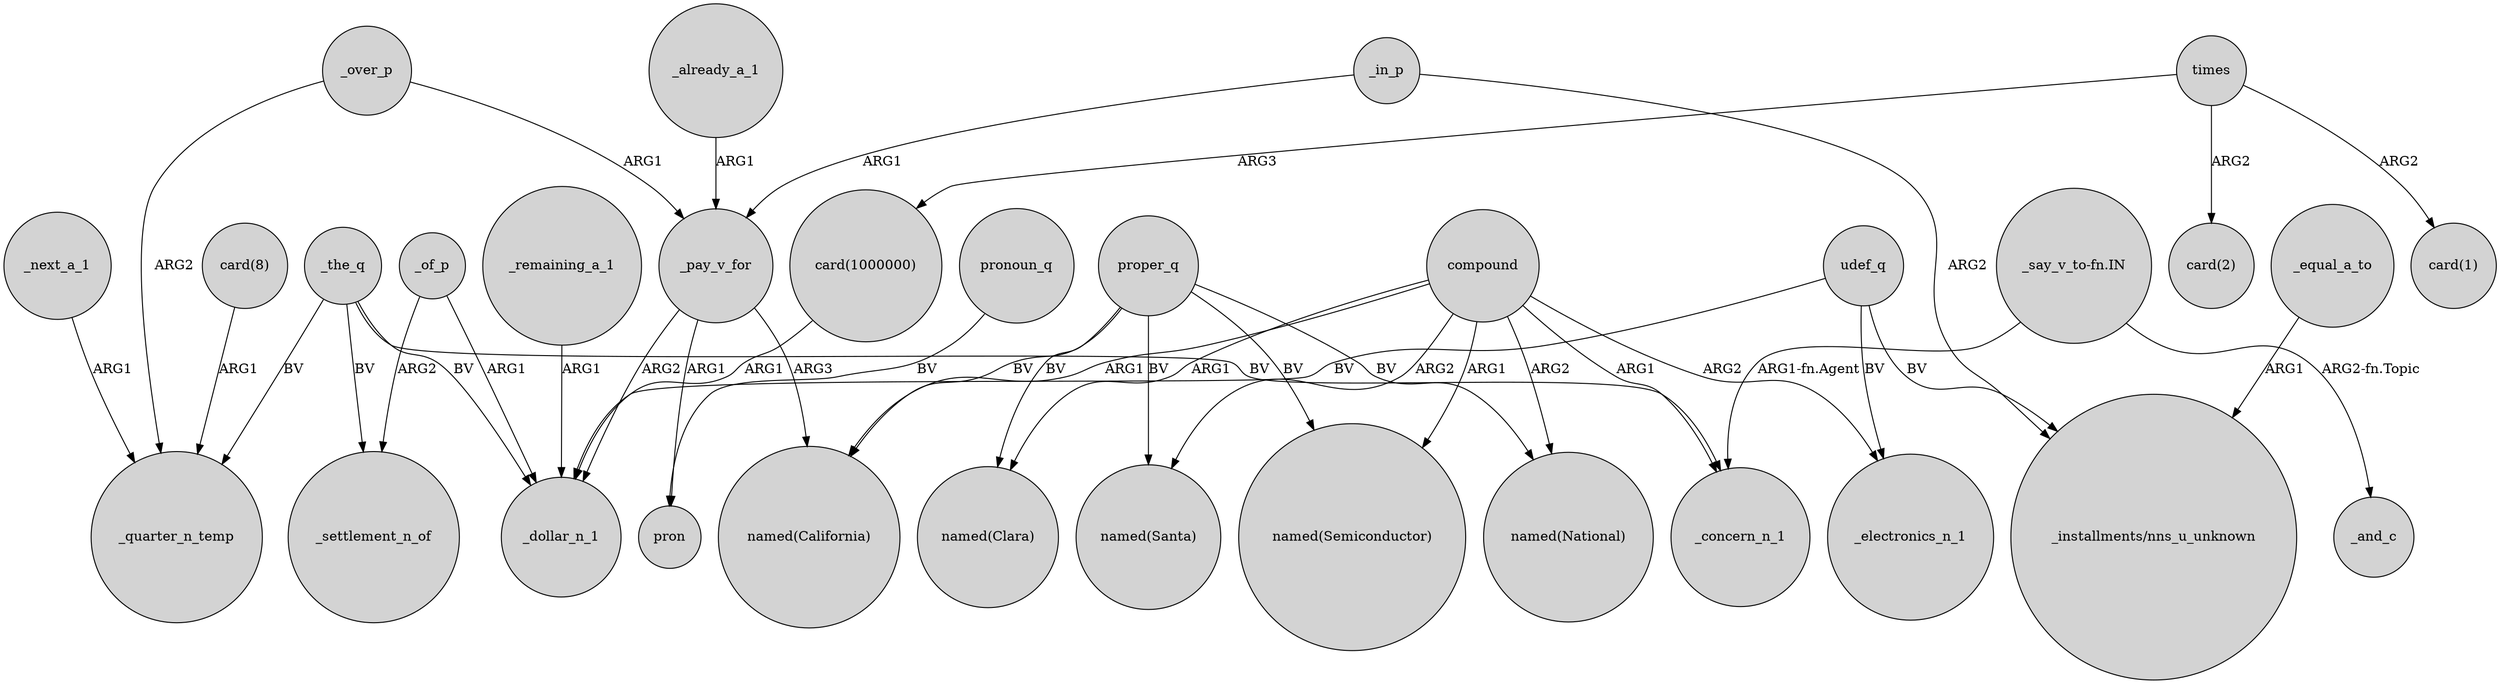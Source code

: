 digraph {
	node [shape=circle style=filled]
	"card(1000000)" -> _dollar_n_1 [label=ARG1]
	proper_q -> "named(Clara)" [label=BV]
	_next_a_1 -> _quarter_n_temp [label=ARG1]
	_of_p -> _dollar_n_1 [label=ARG1]
	proper_q -> "named(Semiconductor)" [label=BV]
	_over_p -> _quarter_n_temp [label=ARG2]
	_the_q -> _quarter_n_temp [label=BV]
	compound -> "named(Santa)" [label=ARG2]
	proper_q -> "named(California)" [label=BV]
	_the_q -> _dollar_n_1 [label=BV]
	compound -> "named(Semiconductor)" [label=ARG1]
	"_say_v_to-fn.IN" -> _concern_n_1 [label="ARG1-fn.Agent"]
	_pay_v_for -> pron [label=ARG1]
	_pay_v_for -> "named(California)" [label=ARG3]
	_in_p -> "_installments/nns_u_unknown" [label=ARG2]
	_pay_v_for -> _dollar_n_1 [label=ARG2]
	proper_q -> "named(Santa)" [label=BV]
	_the_q -> _concern_n_1 [label=BV]
	_over_p -> _pay_v_for [label=ARG1]
	_already_a_1 -> _pay_v_for [label=ARG1]
	udef_q -> _electronics_n_1 [label=BV]
	compound -> "named(National)" [label=ARG2]
	pronoun_q -> pron [label=BV]
	_the_q -> _settlement_n_of [label=BV]
	compound -> "named(California)" [label=ARG1]
	compound -> _electronics_n_1 [label=ARG2]
	times -> "card(1)" [label=ARG2]
	times -> "card(1000000)" [label=ARG3]
	"_say_v_to-fn.IN" -> _and_c [label="ARG2-fn.Topic"]
	udef_q -> "_installments/nns_u_unknown" [label=BV]
	times -> "card(2)" [label=ARG2]
	_remaining_a_1 -> _dollar_n_1 [label=ARG1]
	"card(8)" -> _quarter_n_temp [label=ARG1]
	_of_p -> _settlement_n_of [label=ARG2]
	proper_q -> "named(National)" [label=BV]
	_equal_a_to -> "_installments/nns_u_unknown" [label=ARG1]
	compound -> _concern_n_1 [label=ARG1]
	compound -> "named(Clara)" [label=ARG1]
	udef_q -> _dollar_n_1 [label=BV]
	_in_p -> _pay_v_for [label=ARG1]
}
